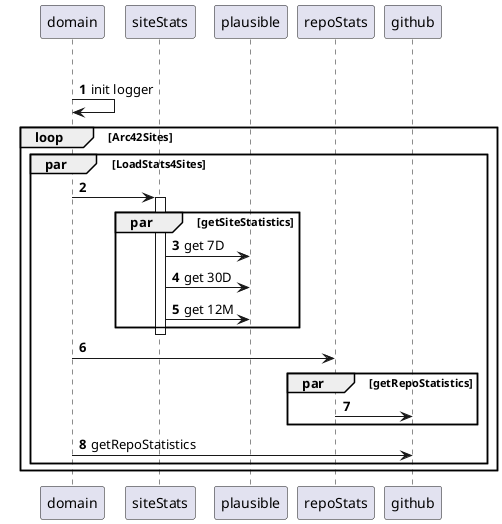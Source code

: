 @startuml
'https://plantuml.com/sequence-diagram

autonumber


group parallel [domain.go]
    domain -> domain : init logger
    loop Arc42Sites
      par LoadStats4Sites
        domain -> siteStats
        activate siteStats
        par getSiteStatistics
            siteStats -> plausible: get 7D
            siteStats -> plausible: get 30D
            siteStats -> plausible: get 12M
        end
        deactivate siteStats
        domain -> repoStats
        par getRepoStatistics
            repoStats -> github
        end
        domain -> github: getRepoStatistics

    end

end
@enduml